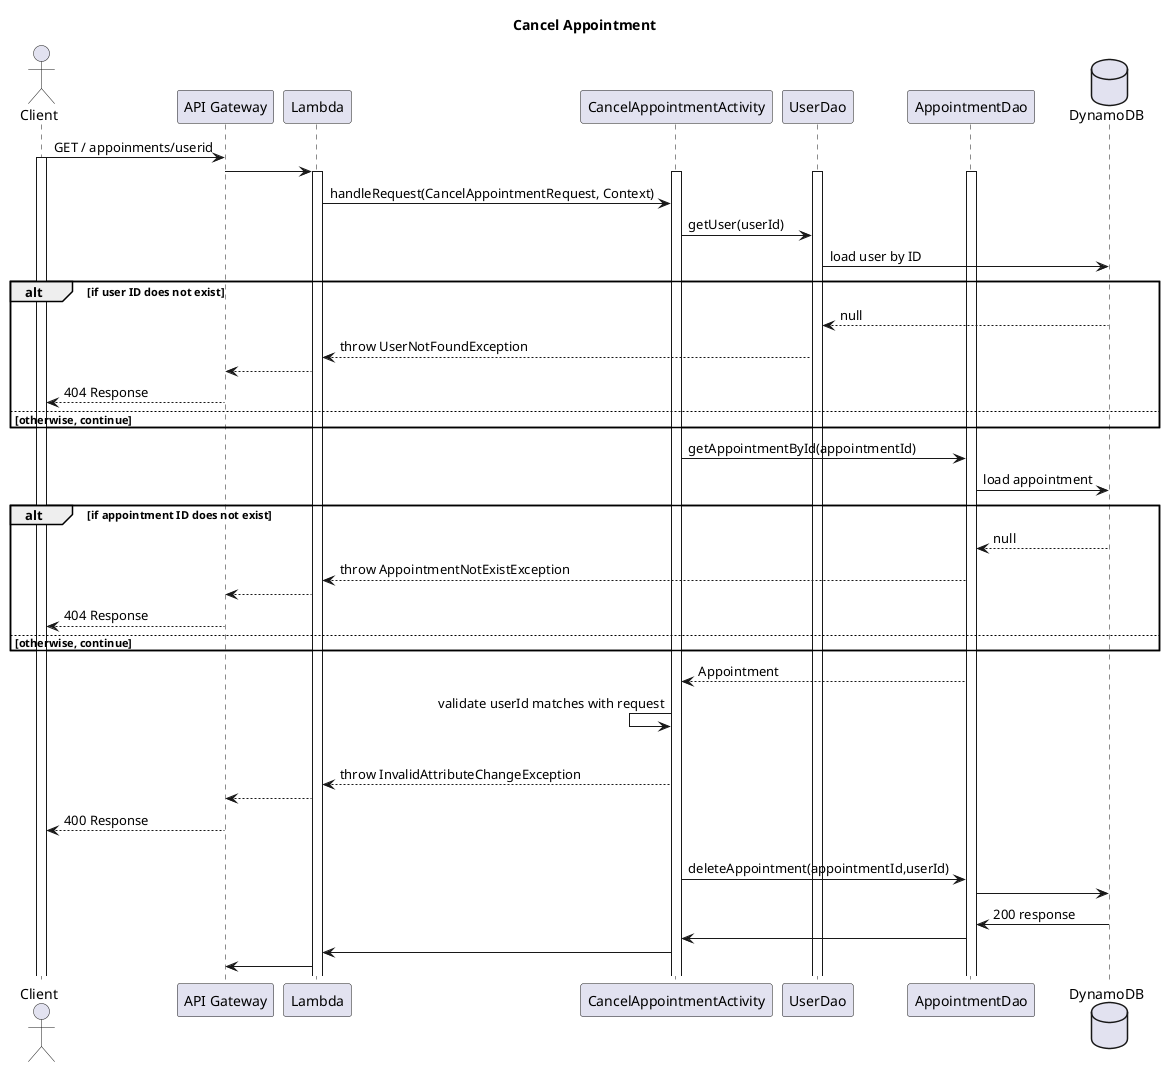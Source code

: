 @startuml
title Cancel Appointment

actor Client
participant "API Gateway" as APIGateway
participant Lambda
participant CancelAppointmentActivity
participant UserDao
participant AppointmentDao
database DynamoDB

Client -> APIGateway : GET / appoinments/userid
activate Client
APIGateway -> Lambda
activate Lambda
activate CancelAppointmentActivity
activate AppointmentDao
activate UserDao
Lambda -> CancelAppointmentActivity :  handleRequest(CancelAppointmentRequest, Context)
CancelAppointmentActivity -> UserDao : getUser(userId)
UserDao -> DynamoDB : load user by ID
alt if user ID does not exist
    UserDao <-- DynamoDB : null
    Lambda <-- UserDao : throw UserNotFoundException
    APIGateway <-- Lambda
    Client <-- APIGateway : 404 Response
else otherwise, continue
end
CancelAppointmentActivity -> AppointmentDao : getAppointmentById(appointmentId)
AppointmentDao -> DynamoDB : load appointment
alt if appointment ID does not exist
    AppointmentDao <-- DynamoDB : null
    Lambda <-- AppointmentDao : throw AppointmentNotExistException
    APIGateway <-- Lambda
    Client <-- APIGateway : 404 Response
else otherwise, continue

end
CancelAppointmentActivity <-- AppointmentDao : Appointment
CancelAppointmentActivity <- CancelAppointmentActivity : validate userId matches with request
alt if request userId and Appointment userId different
    Lambda <-- CancelAppointmentActivity : throw InvalidAttributeChangeException
    APIGateway <-- Lambda
    Client <-- APIGateway : 400 Response
else otherwise,continue
CancelAppointmentActivity -> AppointmentDao : deleteAppointment(appointmentId,userId)


AppointmentDao -> DynamoDB
AppointmentDao <- DynamoDB : 200 response
CancelAppointmentActivity <- AppointmentDao
Lambda <- CancelAppointmentActivity
APIGateway <- Lambda


@enduml
